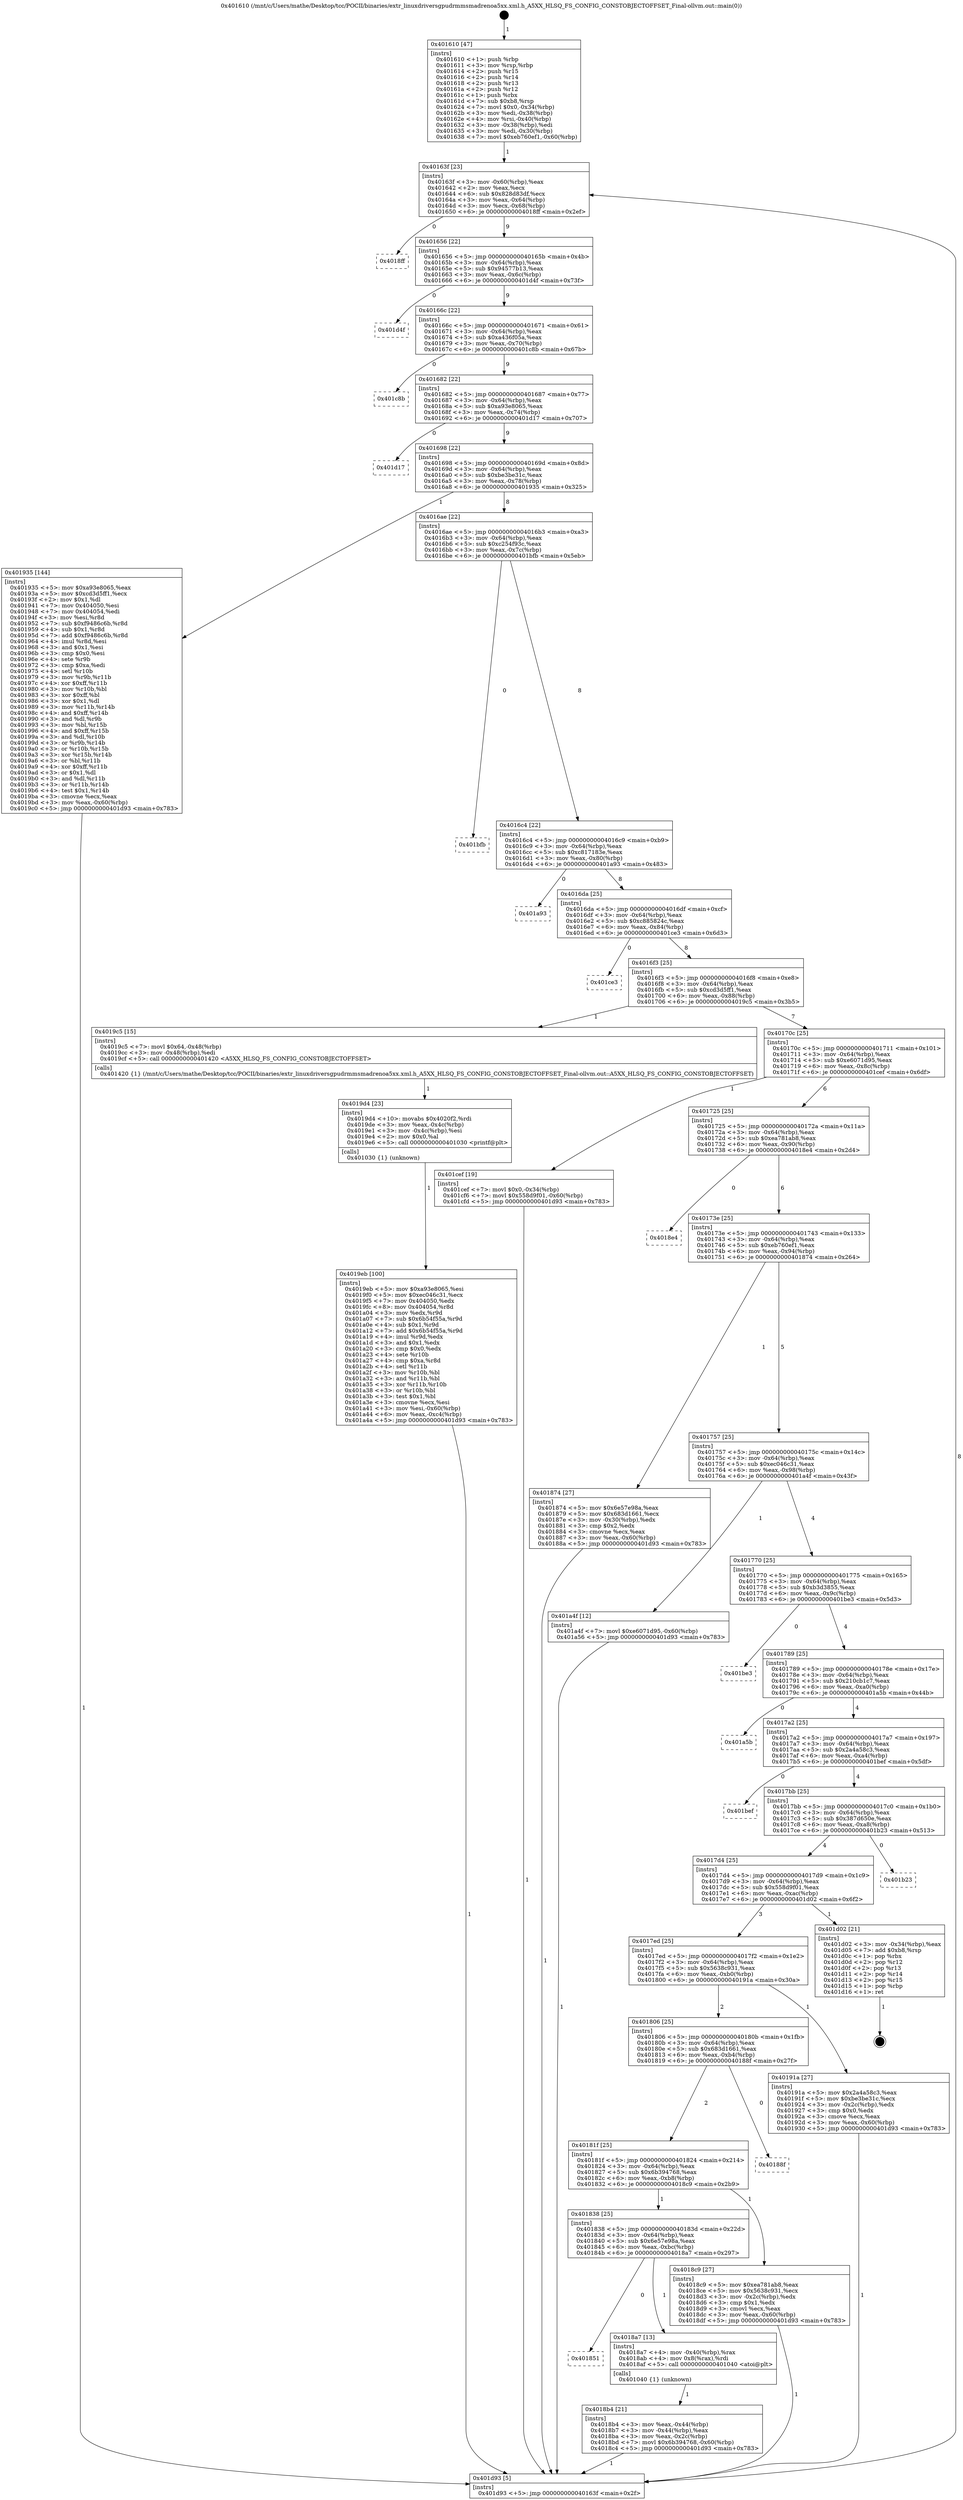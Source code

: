 digraph "0x401610" {
  label = "0x401610 (/mnt/c/Users/mathe/Desktop/tcc/POCII/binaries/extr_linuxdriversgpudrmmsmadrenoa5xx.xml.h_A5XX_HLSQ_FS_CONFIG_CONSTOBJECTOFFSET_Final-ollvm.out::main(0))"
  labelloc = "t"
  node[shape=record]

  Entry [label="",width=0.3,height=0.3,shape=circle,fillcolor=black,style=filled]
  "0x40163f" [label="{
     0x40163f [23]\l
     | [instrs]\l
     &nbsp;&nbsp;0x40163f \<+3\>: mov -0x60(%rbp),%eax\l
     &nbsp;&nbsp;0x401642 \<+2\>: mov %eax,%ecx\l
     &nbsp;&nbsp;0x401644 \<+6\>: sub $0x828d83df,%ecx\l
     &nbsp;&nbsp;0x40164a \<+3\>: mov %eax,-0x64(%rbp)\l
     &nbsp;&nbsp;0x40164d \<+3\>: mov %ecx,-0x68(%rbp)\l
     &nbsp;&nbsp;0x401650 \<+6\>: je 00000000004018ff \<main+0x2ef\>\l
  }"]
  "0x4018ff" [label="{
     0x4018ff\l
  }", style=dashed]
  "0x401656" [label="{
     0x401656 [22]\l
     | [instrs]\l
     &nbsp;&nbsp;0x401656 \<+5\>: jmp 000000000040165b \<main+0x4b\>\l
     &nbsp;&nbsp;0x40165b \<+3\>: mov -0x64(%rbp),%eax\l
     &nbsp;&nbsp;0x40165e \<+5\>: sub $0x94577b13,%eax\l
     &nbsp;&nbsp;0x401663 \<+3\>: mov %eax,-0x6c(%rbp)\l
     &nbsp;&nbsp;0x401666 \<+6\>: je 0000000000401d4f \<main+0x73f\>\l
  }"]
  Exit [label="",width=0.3,height=0.3,shape=circle,fillcolor=black,style=filled,peripheries=2]
  "0x401d4f" [label="{
     0x401d4f\l
  }", style=dashed]
  "0x40166c" [label="{
     0x40166c [22]\l
     | [instrs]\l
     &nbsp;&nbsp;0x40166c \<+5\>: jmp 0000000000401671 \<main+0x61\>\l
     &nbsp;&nbsp;0x401671 \<+3\>: mov -0x64(%rbp),%eax\l
     &nbsp;&nbsp;0x401674 \<+5\>: sub $0xa436f05a,%eax\l
     &nbsp;&nbsp;0x401679 \<+3\>: mov %eax,-0x70(%rbp)\l
     &nbsp;&nbsp;0x40167c \<+6\>: je 0000000000401c8b \<main+0x67b\>\l
  }"]
  "0x4019eb" [label="{
     0x4019eb [100]\l
     | [instrs]\l
     &nbsp;&nbsp;0x4019eb \<+5\>: mov $0xa93e8065,%esi\l
     &nbsp;&nbsp;0x4019f0 \<+5\>: mov $0xec046c31,%ecx\l
     &nbsp;&nbsp;0x4019f5 \<+7\>: mov 0x404050,%edx\l
     &nbsp;&nbsp;0x4019fc \<+8\>: mov 0x404054,%r8d\l
     &nbsp;&nbsp;0x401a04 \<+3\>: mov %edx,%r9d\l
     &nbsp;&nbsp;0x401a07 \<+7\>: sub $0x6b54f55a,%r9d\l
     &nbsp;&nbsp;0x401a0e \<+4\>: sub $0x1,%r9d\l
     &nbsp;&nbsp;0x401a12 \<+7\>: add $0x6b54f55a,%r9d\l
     &nbsp;&nbsp;0x401a19 \<+4\>: imul %r9d,%edx\l
     &nbsp;&nbsp;0x401a1d \<+3\>: and $0x1,%edx\l
     &nbsp;&nbsp;0x401a20 \<+3\>: cmp $0x0,%edx\l
     &nbsp;&nbsp;0x401a23 \<+4\>: sete %r10b\l
     &nbsp;&nbsp;0x401a27 \<+4\>: cmp $0xa,%r8d\l
     &nbsp;&nbsp;0x401a2b \<+4\>: setl %r11b\l
     &nbsp;&nbsp;0x401a2f \<+3\>: mov %r10b,%bl\l
     &nbsp;&nbsp;0x401a32 \<+3\>: and %r11b,%bl\l
     &nbsp;&nbsp;0x401a35 \<+3\>: xor %r11b,%r10b\l
     &nbsp;&nbsp;0x401a38 \<+3\>: or %r10b,%bl\l
     &nbsp;&nbsp;0x401a3b \<+3\>: test $0x1,%bl\l
     &nbsp;&nbsp;0x401a3e \<+3\>: cmovne %ecx,%esi\l
     &nbsp;&nbsp;0x401a41 \<+3\>: mov %esi,-0x60(%rbp)\l
     &nbsp;&nbsp;0x401a44 \<+6\>: mov %eax,-0xc4(%rbp)\l
     &nbsp;&nbsp;0x401a4a \<+5\>: jmp 0000000000401d93 \<main+0x783\>\l
  }"]
  "0x401c8b" [label="{
     0x401c8b\l
  }", style=dashed]
  "0x401682" [label="{
     0x401682 [22]\l
     | [instrs]\l
     &nbsp;&nbsp;0x401682 \<+5\>: jmp 0000000000401687 \<main+0x77\>\l
     &nbsp;&nbsp;0x401687 \<+3\>: mov -0x64(%rbp),%eax\l
     &nbsp;&nbsp;0x40168a \<+5\>: sub $0xa93e8065,%eax\l
     &nbsp;&nbsp;0x40168f \<+3\>: mov %eax,-0x74(%rbp)\l
     &nbsp;&nbsp;0x401692 \<+6\>: je 0000000000401d17 \<main+0x707\>\l
  }"]
  "0x4019d4" [label="{
     0x4019d4 [23]\l
     | [instrs]\l
     &nbsp;&nbsp;0x4019d4 \<+10\>: movabs $0x4020f2,%rdi\l
     &nbsp;&nbsp;0x4019de \<+3\>: mov %eax,-0x4c(%rbp)\l
     &nbsp;&nbsp;0x4019e1 \<+3\>: mov -0x4c(%rbp),%esi\l
     &nbsp;&nbsp;0x4019e4 \<+2\>: mov $0x0,%al\l
     &nbsp;&nbsp;0x4019e6 \<+5\>: call 0000000000401030 \<printf@plt\>\l
     | [calls]\l
     &nbsp;&nbsp;0x401030 \{1\} (unknown)\l
  }"]
  "0x401d17" [label="{
     0x401d17\l
  }", style=dashed]
  "0x401698" [label="{
     0x401698 [22]\l
     | [instrs]\l
     &nbsp;&nbsp;0x401698 \<+5\>: jmp 000000000040169d \<main+0x8d\>\l
     &nbsp;&nbsp;0x40169d \<+3\>: mov -0x64(%rbp),%eax\l
     &nbsp;&nbsp;0x4016a0 \<+5\>: sub $0xbe3be31c,%eax\l
     &nbsp;&nbsp;0x4016a5 \<+3\>: mov %eax,-0x78(%rbp)\l
     &nbsp;&nbsp;0x4016a8 \<+6\>: je 0000000000401935 \<main+0x325\>\l
  }"]
  "0x4018b4" [label="{
     0x4018b4 [21]\l
     | [instrs]\l
     &nbsp;&nbsp;0x4018b4 \<+3\>: mov %eax,-0x44(%rbp)\l
     &nbsp;&nbsp;0x4018b7 \<+3\>: mov -0x44(%rbp),%eax\l
     &nbsp;&nbsp;0x4018ba \<+3\>: mov %eax,-0x2c(%rbp)\l
     &nbsp;&nbsp;0x4018bd \<+7\>: movl $0x6b394768,-0x60(%rbp)\l
     &nbsp;&nbsp;0x4018c4 \<+5\>: jmp 0000000000401d93 \<main+0x783\>\l
  }"]
  "0x401935" [label="{
     0x401935 [144]\l
     | [instrs]\l
     &nbsp;&nbsp;0x401935 \<+5\>: mov $0xa93e8065,%eax\l
     &nbsp;&nbsp;0x40193a \<+5\>: mov $0xcd3d5ff1,%ecx\l
     &nbsp;&nbsp;0x40193f \<+2\>: mov $0x1,%dl\l
     &nbsp;&nbsp;0x401941 \<+7\>: mov 0x404050,%esi\l
     &nbsp;&nbsp;0x401948 \<+7\>: mov 0x404054,%edi\l
     &nbsp;&nbsp;0x40194f \<+3\>: mov %esi,%r8d\l
     &nbsp;&nbsp;0x401952 \<+7\>: sub $0xf9486c6b,%r8d\l
     &nbsp;&nbsp;0x401959 \<+4\>: sub $0x1,%r8d\l
     &nbsp;&nbsp;0x40195d \<+7\>: add $0xf9486c6b,%r8d\l
     &nbsp;&nbsp;0x401964 \<+4\>: imul %r8d,%esi\l
     &nbsp;&nbsp;0x401968 \<+3\>: and $0x1,%esi\l
     &nbsp;&nbsp;0x40196b \<+3\>: cmp $0x0,%esi\l
     &nbsp;&nbsp;0x40196e \<+4\>: sete %r9b\l
     &nbsp;&nbsp;0x401972 \<+3\>: cmp $0xa,%edi\l
     &nbsp;&nbsp;0x401975 \<+4\>: setl %r10b\l
     &nbsp;&nbsp;0x401979 \<+3\>: mov %r9b,%r11b\l
     &nbsp;&nbsp;0x40197c \<+4\>: xor $0xff,%r11b\l
     &nbsp;&nbsp;0x401980 \<+3\>: mov %r10b,%bl\l
     &nbsp;&nbsp;0x401983 \<+3\>: xor $0xff,%bl\l
     &nbsp;&nbsp;0x401986 \<+3\>: xor $0x1,%dl\l
     &nbsp;&nbsp;0x401989 \<+3\>: mov %r11b,%r14b\l
     &nbsp;&nbsp;0x40198c \<+4\>: and $0xff,%r14b\l
     &nbsp;&nbsp;0x401990 \<+3\>: and %dl,%r9b\l
     &nbsp;&nbsp;0x401993 \<+3\>: mov %bl,%r15b\l
     &nbsp;&nbsp;0x401996 \<+4\>: and $0xff,%r15b\l
     &nbsp;&nbsp;0x40199a \<+3\>: and %dl,%r10b\l
     &nbsp;&nbsp;0x40199d \<+3\>: or %r9b,%r14b\l
     &nbsp;&nbsp;0x4019a0 \<+3\>: or %r10b,%r15b\l
     &nbsp;&nbsp;0x4019a3 \<+3\>: xor %r15b,%r14b\l
     &nbsp;&nbsp;0x4019a6 \<+3\>: or %bl,%r11b\l
     &nbsp;&nbsp;0x4019a9 \<+4\>: xor $0xff,%r11b\l
     &nbsp;&nbsp;0x4019ad \<+3\>: or $0x1,%dl\l
     &nbsp;&nbsp;0x4019b0 \<+3\>: and %dl,%r11b\l
     &nbsp;&nbsp;0x4019b3 \<+3\>: or %r11b,%r14b\l
     &nbsp;&nbsp;0x4019b6 \<+4\>: test $0x1,%r14b\l
     &nbsp;&nbsp;0x4019ba \<+3\>: cmovne %ecx,%eax\l
     &nbsp;&nbsp;0x4019bd \<+3\>: mov %eax,-0x60(%rbp)\l
     &nbsp;&nbsp;0x4019c0 \<+5\>: jmp 0000000000401d93 \<main+0x783\>\l
  }"]
  "0x4016ae" [label="{
     0x4016ae [22]\l
     | [instrs]\l
     &nbsp;&nbsp;0x4016ae \<+5\>: jmp 00000000004016b3 \<main+0xa3\>\l
     &nbsp;&nbsp;0x4016b3 \<+3\>: mov -0x64(%rbp),%eax\l
     &nbsp;&nbsp;0x4016b6 \<+5\>: sub $0xc254f93c,%eax\l
     &nbsp;&nbsp;0x4016bb \<+3\>: mov %eax,-0x7c(%rbp)\l
     &nbsp;&nbsp;0x4016be \<+6\>: je 0000000000401bfb \<main+0x5eb\>\l
  }"]
  "0x401851" [label="{
     0x401851\l
  }", style=dashed]
  "0x401bfb" [label="{
     0x401bfb\l
  }", style=dashed]
  "0x4016c4" [label="{
     0x4016c4 [22]\l
     | [instrs]\l
     &nbsp;&nbsp;0x4016c4 \<+5\>: jmp 00000000004016c9 \<main+0xb9\>\l
     &nbsp;&nbsp;0x4016c9 \<+3\>: mov -0x64(%rbp),%eax\l
     &nbsp;&nbsp;0x4016cc \<+5\>: sub $0xc817183e,%eax\l
     &nbsp;&nbsp;0x4016d1 \<+3\>: mov %eax,-0x80(%rbp)\l
     &nbsp;&nbsp;0x4016d4 \<+6\>: je 0000000000401a93 \<main+0x483\>\l
  }"]
  "0x4018a7" [label="{
     0x4018a7 [13]\l
     | [instrs]\l
     &nbsp;&nbsp;0x4018a7 \<+4\>: mov -0x40(%rbp),%rax\l
     &nbsp;&nbsp;0x4018ab \<+4\>: mov 0x8(%rax),%rdi\l
     &nbsp;&nbsp;0x4018af \<+5\>: call 0000000000401040 \<atoi@plt\>\l
     | [calls]\l
     &nbsp;&nbsp;0x401040 \{1\} (unknown)\l
  }"]
  "0x401a93" [label="{
     0x401a93\l
  }", style=dashed]
  "0x4016da" [label="{
     0x4016da [25]\l
     | [instrs]\l
     &nbsp;&nbsp;0x4016da \<+5\>: jmp 00000000004016df \<main+0xcf\>\l
     &nbsp;&nbsp;0x4016df \<+3\>: mov -0x64(%rbp),%eax\l
     &nbsp;&nbsp;0x4016e2 \<+5\>: sub $0xc885824c,%eax\l
     &nbsp;&nbsp;0x4016e7 \<+6\>: mov %eax,-0x84(%rbp)\l
     &nbsp;&nbsp;0x4016ed \<+6\>: je 0000000000401ce3 \<main+0x6d3\>\l
  }"]
  "0x401838" [label="{
     0x401838 [25]\l
     | [instrs]\l
     &nbsp;&nbsp;0x401838 \<+5\>: jmp 000000000040183d \<main+0x22d\>\l
     &nbsp;&nbsp;0x40183d \<+3\>: mov -0x64(%rbp),%eax\l
     &nbsp;&nbsp;0x401840 \<+5\>: sub $0x6e57e98a,%eax\l
     &nbsp;&nbsp;0x401845 \<+6\>: mov %eax,-0xbc(%rbp)\l
     &nbsp;&nbsp;0x40184b \<+6\>: je 00000000004018a7 \<main+0x297\>\l
  }"]
  "0x401ce3" [label="{
     0x401ce3\l
  }", style=dashed]
  "0x4016f3" [label="{
     0x4016f3 [25]\l
     | [instrs]\l
     &nbsp;&nbsp;0x4016f3 \<+5\>: jmp 00000000004016f8 \<main+0xe8\>\l
     &nbsp;&nbsp;0x4016f8 \<+3\>: mov -0x64(%rbp),%eax\l
     &nbsp;&nbsp;0x4016fb \<+5\>: sub $0xcd3d5ff1,%eax\l
     &nbsp;&nbsp;0x401700 \<+6\>: mov %eax,-0x88(%rbp)\l
     &nbsp;&nbsp;0x401706 \<+6\>: je 00000000004019c5 \<main+0x3b5\>\l
  }"]
  "0x4018c9" [label="{
     0x4018c9 [27]\l
     | [instrs]\l
     &nbsp;&nbsp;0x4018c9 \<+5\>: mov $0xea781ab8,%eax\l
     &nbsp;&nbsp;0x4018ce \<+5\>: mov $0x5638c931,%ecx\l
     &nbsp;&nbsp;0x4018d3 \<+3\>: mov -0x2c(%rbp),%edx\l
     &nbsp;&nbsp;0x4018d6 \<+3\>: cmp $0x1,%edx\l
     &nbsp;&nbsp;0x4018d9 \<+3\>: cmovl %ecx,%eax\l
     &nbsp;&nbsp;0x4018dc \<+3\>: mov %eax,-0x60(%rbp)\l
     &nbsp;&nbsp;0x4018df \<+5\>: jmp 0000000000401d93 \<main+0x783\>\l
  }"]
  "0x4019c5" [label="{
     0x4019c5 [15]\l
     | [instrs]\l
     &nbsp;&nbsp;0x4019c5 \<+7\>: movl $0x64,-0x48(%rbp)\l
     &nbsp;&nbsp;0x4019cc \<+3\>: mov -0x48(%rbp),%edi\l
     &nbsp;&nbsp;0x4019cf \<+5\>: call 0000000000401420 \<A5XX_HLSQ_FS_CONFIG_CONSTOBJECTOFFSET\>\l
     | [calls]\l
     &nbsp;&nbsp;0x401420 \{1\} (/mnt/c/Users/mathe/Desktop/tcc/POCII/binaries/extr_linuxdriversgpudrmmsmadrenoa5xx.xml.h_A5XX_HLSQ_FS_CONFIG_CONSTOBJECTOFFSET_Final-ollvm.out::A5XX_HLSQ_FS_CONFIG_CONSTOBJECTOFFSET)\l
  }"]
  "0x40170c" [label="{
     0x40170c [25]\l
     | [instrs]\l
     &nbsp;&nbsp;0x40170c \<+5\>: jmp 0000000000401711 \<main+0x101\>\l
     &nbsp;&nbsp;0x401711 \<+3\>: mov -0x64(%rbp),%eax\l
     &nbsp;&nbsp;0x401714 \<+5\>: sub $0xe6071d95,%eax\l
     &nbsp;&nbsp;0x401719 \<+6\>: mov %eax,-0x8c(%rbp)\l
     &nbsp;&nbsp;0x40171f \<+6\>: je 0000000000401cef \<main+0x6df\>\l
  }"]
  "0x40181f" [label="{
     0x40181f [25]\l
     | [instrs]\l
     &nbsp;&nbsp;0x40181f \<+5\>: jmp 0000000000401824 \<main+0x214\>\l
     &nbsp;&nbsp;0x401824 \<+3\>: mov -0x64(%rbp),%eax\l
     &nbsp;&nbsp;0x401827 \<+5\>: sub $0x6b394768,%eax\l
     &nbsp;&nbsp;0x40182c \<+6\>: mov %eax,-0xb8(%rbp)\l
     &nbsp;&nbsp;0x401832 \<+6\>: je 00000000004018c9 \<main+0x2b9\>\l
  }"]
  "0x401cef" [label="{
     0x401cef [19]\l
     | [instrs]\l
     &nbsp;&nbsp;0x401cef \<+7\>: movl $0x0,-0x34(%rbp)\l
     &nbsp;&nbsp;0x401cf6 \<+7\>: movl $0x558d9f01,-0x60(%rbp)\l
     &nbsp;&nbsp;0x401cfd \<+5\>: jmp 0000000000401d93 \<main+0x783\>\l
  }"]
  "0x401725" [label="{
     0x401725 [25]\l
     | [instrs]\l
     &nbsp;&nbsp;0x401725 \<+5\>: jmp 000000000040172a \<main+0x11a\>\l
     &nbsp;&nbsp;0x40172a \<+3\>: mov -0x64(%rbp),%eax\l
     &nbsp;&nbsp;0x40172d \<+5\>: sub $0xea781ab8,%eax\l
     &nbsp;&nbsp;0x401732 \<+6\>: mov %eax,-0x90(%rbp)\l
     &nbsp;&nbsp;0x401738 \<+6\>: je 00000000004018e4 \<main+0x2d4\>\l
  }"]
  "0x40188f" [label="{
     0x40188f\l
  }", style=dashed]
  "0x4018e4" [label="{
     0x4018e4\l
  }", style=dashed]
  "0x40173e" [label="{
     0x40173e [25]\l
     | [instrs]\l
     &nbsp;&nbsp;0x40173e \<+5\>: jmp 0000000000401743 \<main+0x133\>\l
     &nbsp;&nbsp;0x401743 \<+3\>: mov -0x64(%rbp),%eax\l
     &nbsp;&nbsp;0x401746 \<+5\>: sub $0xeb760ef1,%eax\l
     &nbsp;&nbsp;0x40174b \<+6\>: mov %eax,-0x94(%rbp)\l
     &nbsp;&nbsp;0x401751 \<+6\>: je 0000000000401874 \<main+0x264\>\l
  }"]
  "0x401806" [label="{
     0x401806 [25]\l
     | [instrs]\l
     &nbsp;&nbsp;0x401806 \<+5\>: jmp 000000000040180b \<main+0x1fb\>\l
     &nbsp;&nbsp;0x40180b \<+3\>: mov -0x64(%rbp),%eax\l
     &nbsp;&nbsp;0x40180e \<+5\>: sub $0x683d1661,%eax\l
     &nbsp;&nbsp;0x401813 \<+6\>: mov %eax,-0xb4(%rbp)\l
     &nbsp;&nbsp;0x401819 \<+6\>: je 000000000040188f \<main+0x27f\>\l
  }"]
  "0x401874" [label="{
     0x401874 [27]\l
     | [instrs]\l
     &nbsp;&nbsp;0x401874 \<+5\>: mov $0x6e57e98a,%eax\l
     &nbsp;&nbsp;0x401879 \<+5\>: mov $0x683d1661,%ecx\l
     &nbsp;&nbsp;0x40187e \<+3\>: mov -0x30(%rbp),%edx\l
     &nbsp;&nbsp;0x401881 \<+3\>: cmp $0x2,%edx\l
     &nbsp;&nbsp;0x401884 \<+3\>: cmovne %ecx,%eax\l
     &nbsp;&nbsp;0x401887 \<+3\>: mov %eax,-0x60(%rbp)\l
     &nbsp;&nbsp;0x40188a \<+5\>: jmp 0000000000401d93 \<main+0x783\>\l
  }"]
  "0x401757" [label="{
     0x401757 [25]\l
     | [instrs]\l
     &nbsp;&nbsp;0x401757 \<+5\>: jmp 000000000040175c \<main+0x14c\>\l
     &nbsp;&nbsp;0x40175c \<+3\>: mov -0x64(%rbp),%eax\l
     &nbsp;&nbsp;0x40175f \<+5\>: sub $0xec046c31,%eax\l
     &nbsp;&nbsp;0x401764 \<+6\>: mov %eax,-0x98(%rbp)\l
     &nbsp;&nbsp;0x40176a \<+6\>: je 0000000000401a4f \<main+0x43f\>\l
  }"]
  "0x401d93" [label="{
     0x401d93 [5]\l
     | [instrs]\l
     &nbsp;&nbsp;0x401d93 \<+5\>: jmp 000000000040163f \<main+0x2f\>\l
  }"]
  "0x401610" [label="{
     0x401610 [47]\l
     | [instrs]\l
     &nbsp;&nbsp;0x401610 \<+1\>: push %rbp\l
     &nbsp;&nbsp;0x401611 \<+3\>: mov %rsp,%rbp\l
     &nbsp;&nbsp;0x401614 \<+2\>: push %r15\l
     &nbsp;&nbsp;0x401616 \<+2\>: push %r14\l
     &nbsp;&nbsp;0x401618 \<+2\>: push %r13\l
     &nbsp;&nbsp;0x40161a \<+2\>: push %r12\l
     &nbsp;&nbsp;0x40161c \<+1\>: push %rbx\l
     &nbsp;&nbsp;0x40161d \<+7\>: sub $0xb8,%rsp\l
     &nbsp;&nbsp;0x401624 \<+7\>: movl $0x0,-0x34(%rbp)\l
     &nbsp;&nbsp;0x40162b \<+3\>: mov %edi,-0x38(%rbp)\l
     &nbsp;&nbsp;0x40162e \<+4\>: mov %rsi,-0x40(%rbp)\l
     &nbsp;&nbsp;0x401632 \<+3\>: mov -0x38(%rbp),%edi\l
     &nbsp;&nbsp;0x401635 \<+3\>: mov %edi,-0x30(%rbp)\l
     &nbsp;&nbsp;0x401638 \<+7\>: movl $0xeb760ef1,-0x60(%rbp)\l
  }"]
  "0x40191a" [label="{
     0x40191a [27]\l
     | [instrs]\l
     &nbsp;&nbsp;0x40191a \<+5\>: mov $0x2a4a58c3,%eax\l
     &nbsp;&nbsp;0x40191f \<+5\>: mov $0xbe3be31c,%ecx\l
     &nbsp;&nbsp;0x401924 \<+3\>: mov -0x2c(%rbp),%edx\l
     &nbsp;&nbsp;0x401927 \<+3\>: cmp $0x0,%edx\l
     &nbsp;&nbsp;0x40192a \<+3\>: cmove %ecx,%eax\l
     &nbsp;&nbsp;0x40192d \<+3\>: mov %eax,-0x60(%rbp)\l
     &nbsp;&nbsp;0x401930 \<+5\>: jmp 0000000000401d93 \<main+0x783\>\l
  }"]
  "0x401a4f" [label="{
     0x401a4f [12]\l
     | [instrs]\l
     &nbsp;&nbsp;0x401a4f \<+7\>: movl $0xe6071d95,-0x60(%rbp)\l
     &nbsp;&nbsp;0x401a56 \<+5\>: jmp 0000000000401d93 \<main+0x783\>\l
  }"]
  "0x401770" [label="{
     0x401770 [25]\l
     | [instrs]\l
     &nbsp;&nbsp;0x401770 \<+5\>: jmp 0000000000401775 \<main+0x165\>\l
     &nbsp;&nbsp;0x401775 \<+3\>: mov -0x64(%rbp),%eax\l
     &nbsp;&nbsp;0x401778 \<+5\>: sub $0xb3d3855,%eax\l
     &nbsp;&nbsp;0x40177d \<+6\>: mov %eax,-0x9c(%rbp)\l
     &nbsp;&nbsp;0x401783 \<+6\>: je 0000000000401be3 \<main+0x5d3\>\l
  }"]
  "0x4017ed" [label="{
     0x4017ed [25]\l
     | [instrs]\l
     &nbsp;&nbsp;0x4017ed \<+5\>: jmp 00000000004017f2 \<main+0x1e2\>\l
     &nbsp;&nbsp;0x4017f2 \<+3\>: mov -0x64(%rbp),%eax\l
     &nbsp;&nbsp;0x4017f5 \<+5\>: sub $0x5638c931,%eax\l
     &nbsp;&nbsp;0x4017fa \<+6\>: mov %eax,-0xb0(%rbp)\l
     &nbsp;&nbsp;0x401800 \<+6\>: je 000000000040191a \<main+0x30a\>\l
  }"]
  "0x401be3" [label="{
     0x401be3\l
  }", style=dashed]
  "0x401789" [label="{
     0x401789 [25]\l
     | [instrs]\l
     &nbsp;&nbsp;0x401789 \<+5\>: jmp 000000000040178e \<main+0x17e\>\l
     &nbsp;&nbsp;0x40178e \<+3\>: mov -0x64(%rbp),%eax\l
     &nbsp;&nbsp;0x401791 \<+5\>: sub $0x210cb1c7,%eax\l
     &nbsp;&nbsp;0x401796 \<+6\>: mov %eax,-0xa0(%rbp)\l
     &nbsp;&nbsp;0x40179c \<+6\>: je 0000000000401a5b \<main+0x44b\>\l
  }"]
  "0x401d02" [label="{
     0x401d02 [21]\l
     | [instrs]\l
     &nbsp;&nbsp;0x401d02 \<+3\>: mov -0x34(%rbp),%eax\l
     &nbsp;&nbsp;0x401d05 \<+7\>: add $0xb8,%rsp\l
     &nbsp;&nbsp;0x401d0c \<+1\>: pop %rbx\l
     &nbsp;&nbsp;0x401d0d \<+2\>: pop %r12\l
     &nbsp;&nbsp;0x401d0f \<+2\>: pop %r13\l
     &nbsp;&nbsp;0x401d11 \<+2\>: pop %r14\l
     &nbsp;&nbsp;0x401d13 \<+2\>: pop %r15\l
     &nbsp;&nbsp;0x401d15 \<+1\>: pop %rbp\l
     &nbsp;&nbsp;0x401d16 \<+1\>: ret\l
  }"]
  "0x401a5b" [label="{
     0x401a5b\l
  }", style=dashed]
  "0x4017a2" [label="{
     0x4017a2 [25]\l
     | [instrs]\l
     &nbsp;&nbsp;0x4017a2 \<+5\>: jmp 00000000004017a7 \<main+0x197\>\l
     &nbsp;&nbsp;0x4017a7 \<+3\>: mov -0x64(%rbp),%eax\l
     &nbsp;&nbsp;0x4017aa \<+5\>: sub $0x2a4a58c3,%eax\l
     &nbsp;&nbsp;0x4017af \<+6\>: mov %eax,-0xa4(%rbp)\l
     &nbsp;&nbsp;0x4017b5 \<+6\>: je 0000000000401bef \<main+0x5df\>\l
  }"]
  "0x4017d4" [label="{
     0x4017d4 [25]\l
     | [instrs]\l
     &nbsp;&nbsp;0x4017d4 \<+5\>: jmp 00000000004017d9 \<main+0x1c9\>\l
     &nbsp;&nbsp;0x4017d9 \<+3\>: mov -0x64(%rbp),%eax\l
     &nbsp;&nbsp;0x4017dc \<+5\>: sub $0x558d9f01,%eax\l
     &nbsp;&nbsp;0x4017e1 \<+6\>: mov %eax,-0xac(%rbp)\l
     &nbsp;&nbsp;0x4017e7 \<+6\>: je 0000000000401d02 \<main+0x6f2\>\l
  }"]
  "0x401bef" [label="{
     0x401bef\l
  }", style=dashed]
  "0x4017bb" [label="{
     0x4017bb [25]\l
     | [instrs]\l
     &nbsp;&nbsp;0x4017bb \<+5\>: jmp 00000000004017c0 \<main+0x1b0\>\l
     &nbsp;&nbsp;0x4017c0 \<+3\>: mov -0x64(%rbp),%eax\l
     &nbsp;&nbsp;0x4017c3 \<+5\>: sub $0x387d650e,%eax\l
     &nbsp;&nbsp;0x4017c8 \<+6\>: mov %eax,-0xa8(%rbp)\l
     &nbsp;&nbsp;0x4017ce \<+6\>: je 0000000000401b23 \<main+0x513\>\l
  }"]
  "0x401b23" [label="{
     0x401b23\l
  }", style=dashed]
  Entry -> "0x401610" [label=" 1"]
  "0x40163f" -> "0x4018ff" [label=" 0"]
  "0x40163f" -> "0x401656" [label=" 9"]
  "0x401d02" -> Exit [label=" 1"]
  "0x401656" -> "0x401d4f" [label=" 0"]
  "0x401656" -> "0x40166c" [label=" 9"]
  "0x401cef" -> "0x401d93" [label=" 1"]
  "0x40166c" -> "0x401c8b" [label=" 0"]
  "0x40166c" -> "0x401682" [label=" 9"]
  "0x401a4f" -> "0x401d93" [label=" 1"]
  "0x401682" -> "0x401d17" [label=" 0"]
  "0x401682" -> "0x401698" [label=" 9"]
  "0x4019eb" -> "0x401d93" [label=" 1"]
  "0x401698" -> "0x401935" [label=" 1"]
  "0x401698" -> "0x4016ae" [label=" 8"]
  "0x4019d4" -> "0x4019eb" [label=" 1"]
  "0x4016ae" -> "0x401bfb" [label=" 0"]
  "0x4016ae" -> "0x4016c4" [label=" 8"]
  "0x4019c5" -> "0x4019d4" [label=" 1"]
  "0x4016c4" -> "0x401a93" [label=" 0"]
  "0x4016c4" -> "0x4016da" [label=" 8"]
  "0x401935" -> "0x401d93" [label=" 1"]
  "0x4016da" -> "0x401ce3" [label=" 0"]
  "0x4016da" -> "0x4016f3" [label=" 8"]
  "0x4018c9" -> "0x401d93" [label=" 1"]
  "0x4016f3" -> "0x4019c5" [label=" 1"]
  "0x4016f3" -> "0x40170c" [label=" 7"]
  "0x4018b4" -> "0x401d93" [label=" 1"]
  "0x40170c" -> "0x401cef" [label=" 1"]
  "0x40170c" -> "0x401725" [label=" 6"]
  "0x401838" -> "0x401851" [label=" 0"]
  "0x401725" -> "0x4018e4" [label=" 0"]
  "0x401725" -> "0x40173e" [label=" 6"]
  "0x401838" -> "0x4018a7" [label=" 1"]
  "0x40173e" -> "0x401874" [label=" 1"]
  "0x40173e" -> "0x401757" [label=" 5"]
  "0x401874" -> "0x401d93" [label=" 1"]
  "0x401610" -> "0x40163f" [label=" 1"]
  "0x401d93" -> "0x40163f" [label=" 8"]
  "0x40181f" -> "0x401838" [label=" 1"]
  "0x401757" -> "0x401a4f" [label=" 1"]
  "0x401757" -> "0x401770" [label=" 4"]
  "0x40181f" -> "0x4018c9" [label=" 1"]
  "0x401770" -> "0x401be3" [label=" 0"]
  "0x401770" -> "0x401789" [label=" 4"]
  "0x401806" -> "0x40181f" [label=" 2"]
  "0x401789" -> "0x401a5b" [label=" 0"]
  "0x401789" -> "0x4017a2" [label=" 4"]
  "0x401806" -> "0x40188f" [label=" 0"]
  "0x4017a2" -> "0x401bef" [label=" 0"]
  "0x4017a2" -> "0x4017bb" [label=" 4"]
  "0x4017ed" -> "0x401806" [label=" 2"]
  "0x4017bb" -> "0x401b23" [label=" 0"]
  "0x4017bb" -> "0x4017d4" [label=" 4"]
  "0x40191a" -> "0x401d93" [label=" 1"]
  "0x4017d4" -> "0x401d02" [label=" 1"]
  "0x4017d4" -> "0x4017ed" [label=" 3"]
  "0x4018a7" -> "0x4018b4" [label=" 1"]
  "0x4017ed" -> "0x40191a" [label=" 1"]
}
